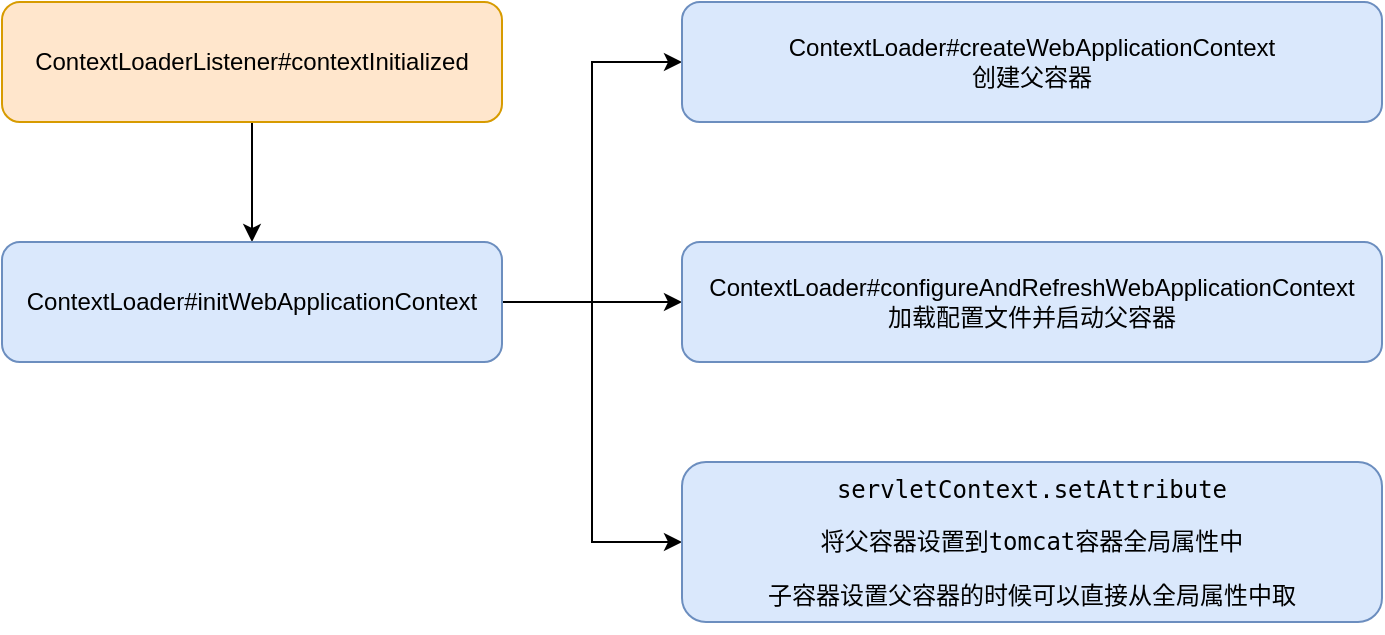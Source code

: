 <mxfile version="14.4.9" type="github">
  <diagram id="iVaXkGbP1fdY2rhGXSuQ" name="Page-1">
    <mxGraphModel dx="946" dy="536" grid="1" gridSize="10" guides="1" tooltips="1" connect="1" arrows="1" fold="1" page="1" pageScale="1" pageWidth="827" pageHeight="1169" math="0" shadow="0">
      <root>
        <mxCell id="0" />
        <mxCell id="1" parent="0" />
        <mxCell id="PuwAvt0-GzwkdCZXLAHx-7" style="edgeStyle=orthogonalEdgeStyle;rounded=0;orthogonalLoop=1;jettySize=auto;html=1;exitX=0.5;exitY=1;exitDx=0;exitDy=0;entryX=0.5;entryY=0;entryDx=0;entryDy=0;" edge="1" parent="1" source="PuwAvt0-GzwkdCZXLAHx-1" target="PuwAvt0-GzwkdCZXLAHx-2">
          <mxGeometry relative="1" as="geometry" />
        </mxCell>
        <mxCell id="PuwAvt0-GzwkdCZXLAHx-1" value="ContextLoaderListener#contextInitialized" style="rounded=1;whiteSpace=wrap;html=1;fillColor=#ffe6cc;strokeColor=#d79b00;" vertex="1" parent="1">
          <mxGeometry x="130" y="170" width="250" height="60" as="geometry" />
        </mxCell>
        <mxCell id="PuwAvt0-GzwkdCZXLAHx-8" style="edgeStyle=orthogonalEdgeStyle;rounded=0;orthogonalLoop=1;jettySize=auto;html=1;exitX=1;exitY=0.5;exitDx=0;exitDy=0;entryX=0;entryY=0.5;entryDx=0;entryDy=0;" edge="1" parent="1" source="PuwAvt0-GzwkdCZXLAHx-2" target="PuwAvt0-GzwkdCZXLAHx-4">
          <mxGeometry relative="1" as="geometry" />
        </mxCell>
        <mxCell id="PuwAvt0-GzwkdCZXLAHx-9" style="edgeStyle=orthogonalEdgeStyle;rounded=0;orthogonalLoop=1;jettySize=auto;html=1;exitX=1;exitY=0.5;exitDx=0;exitDy=0;entryX=0;entryY=0.5;entryDx=0;entryDy=0;" edge="1" parent="1" source="PuwAvt0-GzwkdCZXLAHx-2" target="PuwAvt0-GzwkdCZXLAHx-5">
          <mxGeometry relative="1" as="geometry" />
        </mxCell>
        <mxCell id="PuwAvt0-GzwkdCZXLAHx-10" style="edgeStyle=orthogonalEdgeStyle;rounded=0;orthogonalLoop=1;jettySize=auto;html=1;exitX=1;exitY=0.5;exitDx=0;exitDy=0;entryX=0;entryY=0.5;entryDx=0;entryDy=0;" edge="1" parent="1" source="PuwAvt0-GzwkdCZXLAHx-2" target="PuwAvt0-GzwkdCZXLAHx-6">
          <mxGeometry relative="1" as="geometry" />
        </mxCell>
        <mxCell id="PuwAvt0-GzwkdCZXLAHx-2" value="ContextLoader#initWebApplicationContext" style="rounded=1;whiteSpace=wrap;html=1;fillColor=#dae8fc;strokeColor=#6c8ebf;" vertex="1" parent="1">
          <mxGeometry x="130" y="290" width="250" height="60" as="geometry" />
        </mxCell>
        <mxCell id="PuwAvt0-GzwkdCZXLAHx-4" value="ContextLoader#createWebApplicationContext&lt;br&gt;创建父容器" style="rounded=1;whiteSpace=wrap;html=1;fillColor=#dae8fc;strokeColor=#6c8ebf;" vertex="1" parent="1">
          <mxGeometry x="470" y="170" width="350" height="60" as="geometry" />
        </mxCell>
        <mxCell id="PuwAvt0-GzwkdCZXLAHx-5" value="ContextLoader#configureAndRefreshWebApplicationContext&lt;br&gt;加载配置文件并启动父容器" style="rounded=1;whiteSpace=wrap;html=1;fillColor=#dae8fc;strokeColor=#6c8ebf;" vertex="1" parent="1">
          <mxGeometry x="470" y="290" width="350" height="60" as="geometry" />
        </mxCell>
        <mxCell id="PuwAvt0-GzwkdCZXLAHx-6" value="&lt;pre&gt;servletContext.setAttribute&lt;/pre&gt;&lt;pre&gt;将父容器设置到tomcat容器全局属性中&lt;/pre&gt;&lt;pre&gt;子容器设置父容器的时候可以直接从全局属性中取&lt;/pre&gt;" style="rounded=1;whiteSpace=wrap;html=1;fillColor=#dae8fc;strokeColor=#6c8ebf;" vertex="1" parent="1">
          <mxGeometry x="470" y="400" width="350" height="80" as="geometry" />
        </mxCell>
      </root>
    </mxGraphModel>
  </diagram>
</mxfile>
